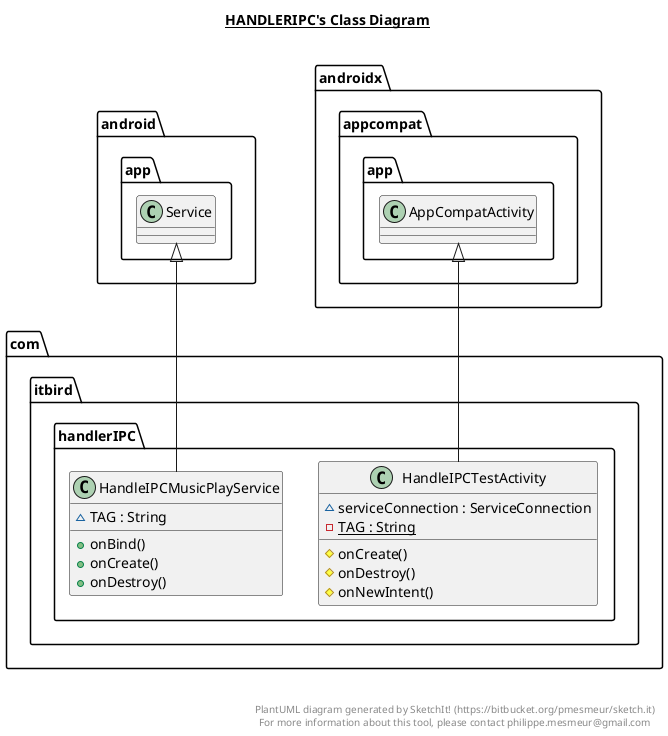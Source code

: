 @startuml

title __HANDLERIPC's Class Diagram__\n

  namespace com.itbird {
    namespace handlerIPC {
      class com.itbird.handlerIPC.HandleIPCMusicPlayService {
          ~ TAG : String
          + onBind()
          + onCreate()
          + onDestroy()
      }
    }
  }
  

  namespace com.itbird {
    namespace handlerIPC {
      class com.itbird.handlerIPC.HandleIPCTestActivity {
          ~ serviceConnection : ServiceConnection
          {static} - TAG : String
          # onCreate()
          # onDestroy()
          # onNewIntent()
      }
    }
  }
  

  com.itbird.handlerIPC.HandleIPCMusicPlayService -up-|> android.app.Service
  com.itbird.handlerIPC.HandleIPCTestActivity -up-|> androidx.appcompat.app.AppCompatActivity


right footer


PlantUML diagram generated by SketchIt! (https://bitbucket.org/pmesmeur/sketch.it)
For more information about this tool, please contact philippe.mesmeur@gmail.com
endfooter

@enduml
